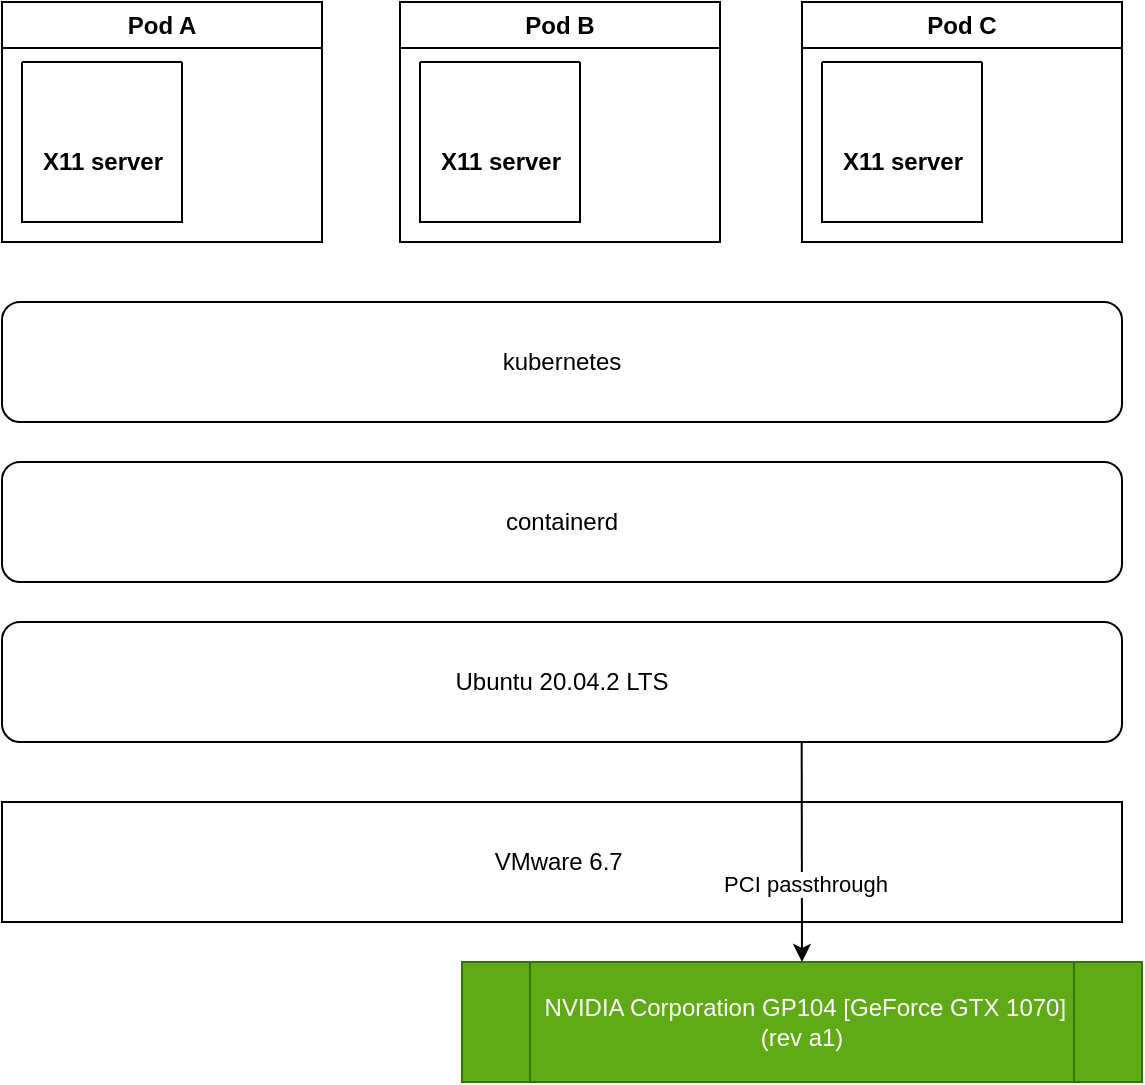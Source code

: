 <mxfile version="20.8.3" type="device"><diagram id="ToM7056XWMMSJgBXRuyo" name="Page-Infra"><mxGraphModel dx="924" dy="1324" grid="1" gridSize="10" guides="1" tooltips="1" connect="1" arrows="1" fold="1" page="1" pageScale="1" pageWidth="1169" pageHeight="827" math="0" shadow="0"><root><mxCell id="0"/><mxCell id="1" parent="0"/><mxCell id="Oi1iNW_Dho5pVFgjrNU8-1" value="Ubuntu 20.04.2 LTS" style="rounded=1;whiteSpace=wrap;html=1;" vertex="1" parent="1"><mxGeometry x="200" y="150" width="560" height="60" as="geometry"/></mxCell><mxCell id="Oi1iNW_Dho5pVFgjrNU8-3" value="VMware 6.7&amp;nbsp;" style="rounded=0;whiteSpace=wrap;html=1;" vertex="1" parent="1"><mxGeometry x="200" y="240" width="560" height="60" as="geometry"/></mxCell><mxCell id="Oi1iNW_Dho5pVFgjrNU8-4" value="&amp;nbsp;NVIDIA Corporation GP104 [GeForce GTX 1070] (rev a1)" style="shape=process;whiteSpace=wrap;html=1;backgroundOutline=1;fillColor=#60a917;strokeColor=#2D7600;fontColor=#ffffff;" vertex="1" parent="1"><mxGeometry x="430" y="320" width="340" height="60" as="geometry"/></mxCell><mxCell id="Oi1iNW_Dho5pVFgjrNU8-5" value="" style="endArrow=classic;html=1;rounded=0;entryX=0.5;entryY=0;entryDx=0;entryDy=0;exitX=0.714;exitY=1;exitDx=0;exitDy=0;exitPerimeter=0;" edge="1" parent="1" source="Oi1iNW_Dho5pVFgjrNU8-1" target="Oi1iNW_Dho5pVFgjrNU8-4"><mxGeometry width="50" height="50" relative="1" as="geometry"><mxPoint x="600" y="220" as="sourcePoint"/><mxPoint x="600" y="310" as="targetPoint"/></mxGeometry></mxCell><mxCell id="Oi1iNW_Dho5pVFgjrNU8-6" value="&amp;nbsp;PCI passthrough" style="edgeLabel;html=1;align=center;verticalAlign=middle;resizable=0;points=[];" vertex="1" connectable="0" parent="Oi1iNW_Dho5pVFgjrNU8-5"><mxGeometry x="-0.156" y="2" relative="1" as="geometry"><mxPoint x="-2" y="24" as="offset"/></mxGeometry></mxCell><mxCell id="Oi1iNW_Dho5pVFgjrNU8-7" value="containerd" style="rounded=1;whiteSpace=wrap;html=1;" vertex="1" parent="1"><mxGeometry x="200" y="70" width="560" height="60" as="geometry"/></mxCell><mxCell id="Oi1iNW_Dho5pVFgjrNU8-8" value="kubernetes" style="rounded=1;whiteSpace=wrap;html=1;" vertex="1" parent="1"><mxGeometry x="200" y="-10" width="560" height="60" as="geometry"/></mxCell><mxCell id="Oi1iNW_Dho5pVFgjrNU8-11" value="Pod A" style="swimlane;whiteSpace=wrap;html=1;" vertex="1" parent="1"><mxGeometry x="200" y="-160" width="160" height="120" as="geometry"/></mxCell><mxCell id="Oi1iNW_Dho5pVFgjrNU8-14" value="" style="swimlane;startSize=0;" vertex="1" parent="Oi1iNW_Dho5pVFgjrNU8-11"><mxGeometry x="10" y="30" width="80" height="80" as="geometry"/></mxCell><mxCell id="Oi1iNW_Dho5pVFgjrNU8-12" value="Pod C" style="swimlane;whiteSpace=wrap;html=1;" vertex="1" parent="1"><mxGeometry x="600" y="-160" width="160" height="120" as="geometry"/></mxCell><mxCell id="Oi1iNW_Dho5pVFgjrNU8-16" value="" style="swimlane;startSize=0;" vertex="1" parent="Oi1iNW_Dho5pVFgjrNU8-12"><mxGeometry x="10" y="30" width="80" height="80" as="geometry"/></mxCell><mxCell id="Oi1iNW_Dho5pVFgjrNU8-20" value="&lt;b&gt;X11 server&lt;/b&gt;" style="text;html=1;align=center;verticalAlign=middle;resizable=0;points=[];autosize=1;strokeColor=none;fillColor=none;" vertex="1" parent="Oi1iNW_Dho5pVFgjrNU8-16"><mxGeometry y="35" width="80" height="30" as="geometry"/></mxCell><mxCell id="Oi1iNW_Dho5pVFgjrNU8-13" value="Pod B" style="swimlane;whiteSpace=wrap;html=1;" vertex="1" parent="1"><mxGeometry x="399" y="-160" width="160" height="120" as="geometry"/></mxCell><mxCell id="Oi1iNW_Dho5pVFgjrNU8-15" value="" style="swimlane;startSize=0;" vertex="1" parent="Oi1iNW_Dho5pVFgjrNU8-13"><mxGeometry x="10" y="30" width="80" height="80" as="geometry"/></mxCell><mxCell id="Oi1iNW_Dho5pVFgjrNU8-19" value="&lt;b&gt;X11 server&lt;/b&gt;" style="text;html=1;align=center;verticalAlign=middle;resizable=0;points=[];autosize=1;strokeColor=none;fillColor=none;" vertex="1" parent="Oi1iNW_Dho5pVFgjrNU8-15"><mxGeometry y="35" width="80" height="30" as="geometry"/></mxCell><mxCell id="Oi1iNW_Dho5pVFgjrNU8-17" value="&lt;b&gt;X11 server&lt;/b&gt;" style="text;html=1;align=center;verticalAlign=middle;resizable=0;points=[];autosize=1;strokeColor=none;fillColor=none;" vertex="1" parent="1"><mxGeometry x="210" y="-95" width="80" height="30" as="geometry"/></mxCell></root></mxGraphModel></diagram></mxfile>